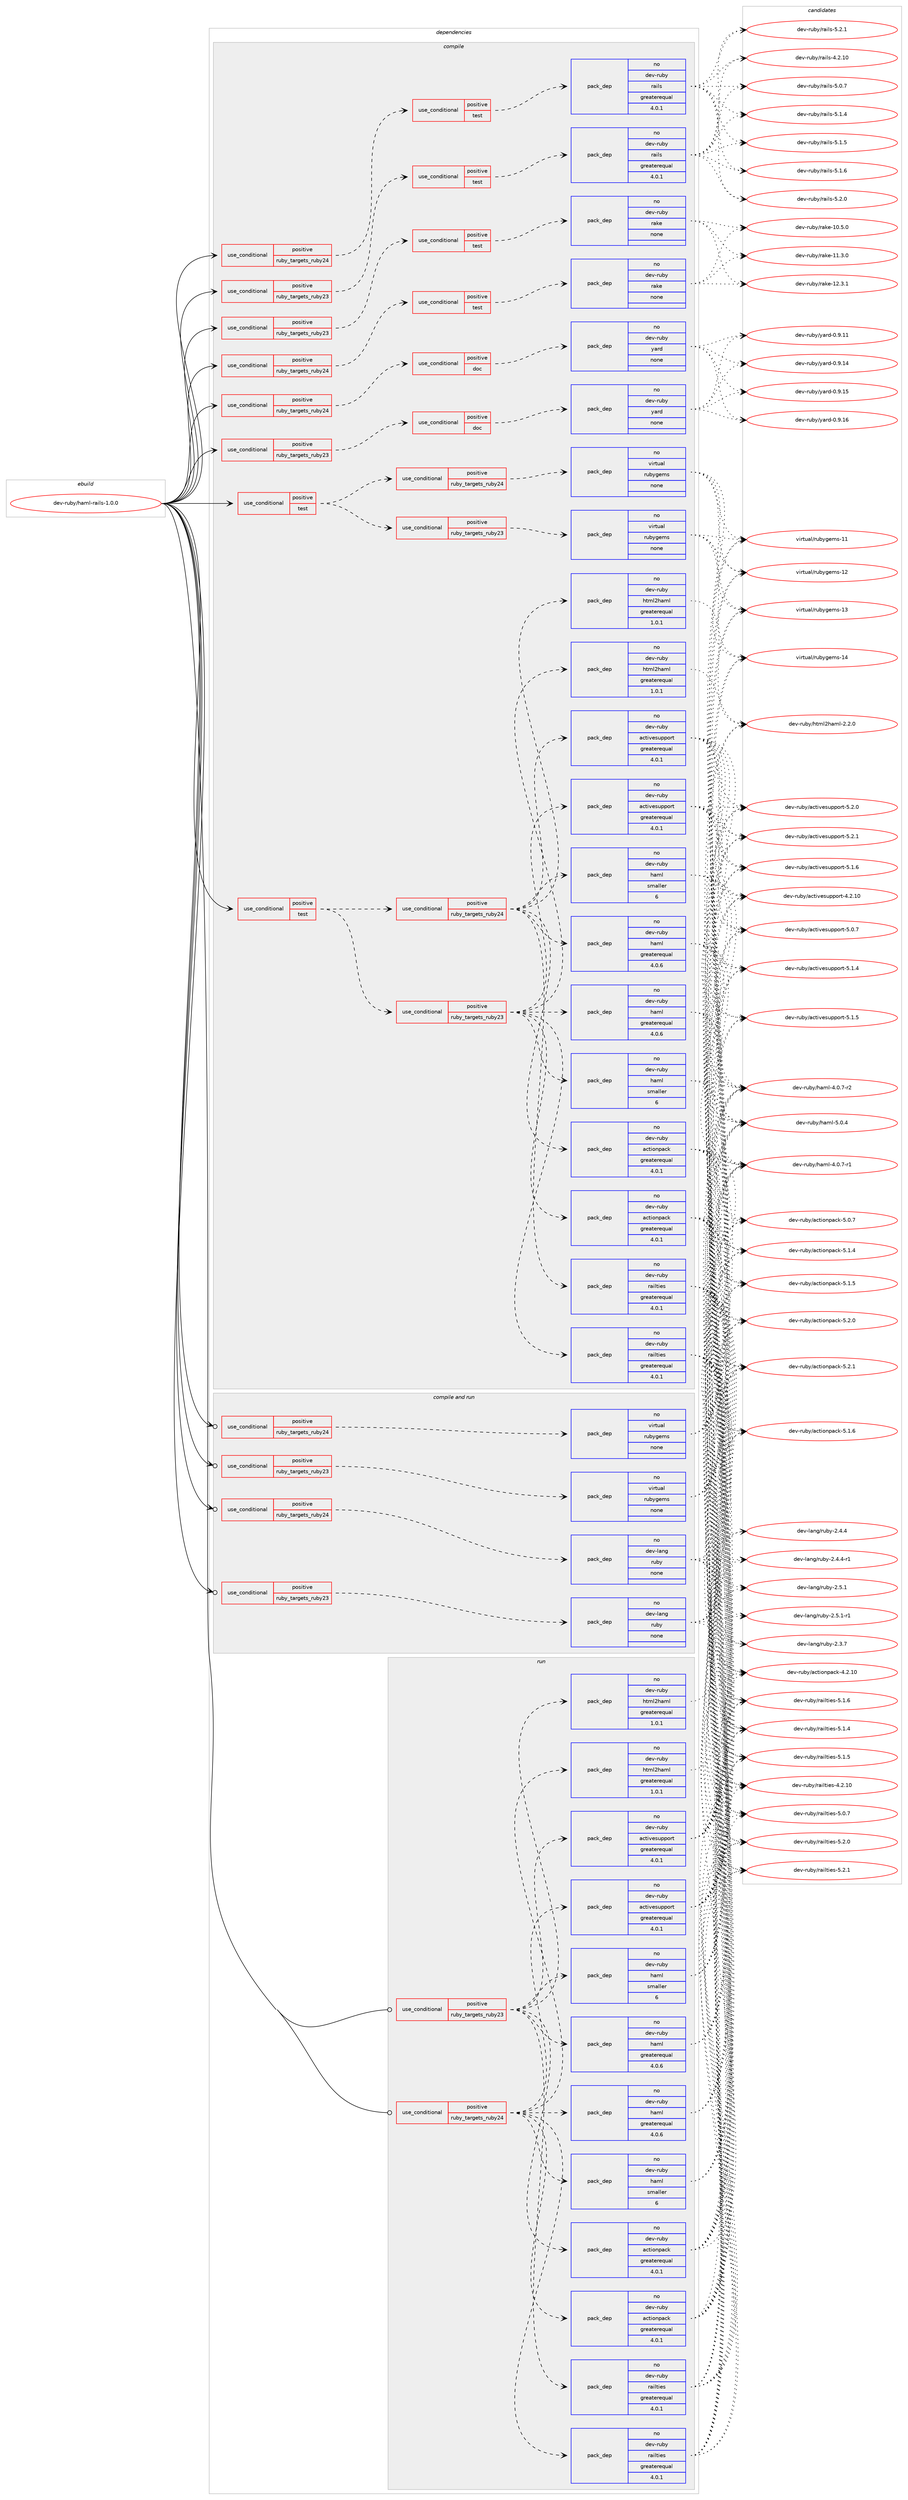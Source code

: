 digraph prolog {

# *************
# Graph options
# *************

newrank=true;
concentrate=true;
compound=true;
graph [rankdir=LR,fontname=Helvetica,fontsize=10,ranksep=1.5];#, ranksep=2.5, nodesep=0.2];
edge  [arrowhead=vee];
node  [fontname=Helvetica,fontsize=10];

# **********
# The ebuild
# **********

subgraph cluster_leftcol {
color=gray;
rank=same;
label=<<i>ebuild</i>>;
id [label="dev-ruby/haml-rails-1.0.0", color=red, width=4, href="../dev-ruby/haml-rails-1.0.0.svg"];
}

# ****************
# The dependencies
# ****************

subgraph cluster_midcol {
color=gray;
label=<<i>dependencies</i>>;
subgraph cluster_compile {
fillcolor="#eeeeee";
style=filled;
label=<<i>compile</i>>;
subgraph cond320 {
dependency1068 [label=<<TABLE BORDER="0" CELLBORDER="1" CELLSPACING="0" CELLPADDING="4"><TR><TD ROWSPAN="3" CELLPADDING="10">use_conditional</TD></TR><TR><TD>positive</TD></TR><TR><TD>ruby_targets_ruby23</TD></TR></TABLE>>, shape=none, color=red];
subgraph cond321 {
dependency1069 [label=<<TABLE BORDER="0" CELLBORDER="1" CELLSPACING="0" CELLPADDING="4"><TR><TD ROWSPAN="3" CELLPADDING="10">use_conditional</TD></TR><TR><TD>positive</TD></TR><TR><TD>doc</TD></TR></TABLE>>, shape=none, color=red];
subgraph pack735 {
dependency1070 [label=<<TABLE BORDER="0" CELLBORDER="1" CELLSPACING="0" CELLPADDING="4" WIDTH="220"><TR><TD ROWSPAN="6" CELLPADDING="30">pack_dep</TD></TR><TR><TD WIDTH="110">no</TD></TR><TR><TD>dev-ruby</TD></TR><TR><TD>yard</TD></TR><TR><TD>none</TD></TR><TR><TD></TD></TR></TABLE>>, shape=none, color=blue];
}
dependency1069:e -> dependency1070:w [weight=20,style="dashed",arrowhead="vee"];
}
dependency1068:e -> dependency1069:w [weight=20,style="dashed",arrowhead="vee"];
}
id:e -> dependency1068:w [weight=20,style="solid",arrowhead="vee"];
subgraph cond322 {
dependency1071 [label=<<TABLE BORDER="0" CELLBORDER="1" CELLSPACING="0" CELLPADDING="4"><TR><TD ROWSPAN="3" CELLPADDING="10">use_conditional</TD></TR><TR><TD>positive</TD></TR><TR><TD>ruby_targets_ruby23</TD></TR></TABLE>>, shape=none, color=red];
subgraph cond323 {
dependency1072 [label=<<TABLE BORDER="0" CELLBORDER="1" CELLSPACING="0" CELLPADDING="4"><TR><TD ROWSPAN="3" CELLPADDING="10">use_conditional</TD></TR><TR><TD>positive</TD></TR><TR><TD>test</TD></TR></TABLE>>, shape=none, color=red];
subgraph pack736 {
dependency1073 [label=<<TABLE BORDER="0" CELLBORDER="1" CELLSPACING="0" CELLPADDING="4" WIDTH="220"><TR><TD ROWSPAN="6" CELLPADDING="30">pack_dep</TD></TR><TR><TD WIDTH="110">no</TD></TR><TR><TD>dev-ruby</TD></TR><TR><TD>rails</TD></TR><TR><TD>greaterequal</TD></TR><TR><TD>4.0.1</TD></TR></TABLE>>, shape=none, color=blue];
}
dependency1072:e -> dependency1073:w [weight=20,style="dashed",arrowhead="vee"];
}
dependency1071:e -> dependency1072:w [weight=20,style="dashed",arrowhead="vee"];
}
id:e -> dependency1071:w [weight=20,style="solid",arrowhead="vee"];
subgraph cond324 {
dependency1074 [label=<<TABLE BORDER="0" CELLBORDER="1" CELLSPACING="0" CELLPADDING="4"><TR><TD ROWSPAN="3" CELLPADDING="10">use_conditional</TD></TR><TR><TD>positive</TD></TR><TR><TD>ruby_targets_ruby23</TD></TR></TABLE>>, shape=none, color=red];
subgraph cond325 {
dependency1075 [label=<<TABLE BORDER="0" CELLBORDER="1" CELLSPACING="0" CELLPADDING="4"><TR><TD ROWSPAN="3" CELLPADDING="10">use_conditional</TD></TR><TR><TD>positive</TD></TR><TR><TD>test</TD></TR></TABLE>>, shape=none, color=red];
subgraph pack737 {
dependency1076 [label=<<TABLE BORDER="0" CELLBORDER="1" CELLSPACING="0" CELLPADDING="4" WIDTH="220"><TR><TD ROWSPAN="6" CELLPADDING="30">pack_dep</TD></TR><TR><TD WIDTH="110">no</TD></TR><TR><TD>dev-ruby</TD></TR><TR><TD>rake</TD></TR><TR><TD>none</TD></TR><TR><TD></TD></TR></TABLE>>, shape=none, color=blue];
}
dependency1075:e -> dependency1076:w [weight=20,style="dashed",arrowhead="vee"];
}
dependency1074:e -> dependency1075:w [weight=20,style="dashed",arrowhead="vee"];
}
id:e -> dependency1074:w [weight=20,style="solid",arrowhead="vee"];
subgraph cond326 {
dependency1077 [label=<<TABLE BORDER="0" CELLBORDER="1" CELLSPACING="0" CELLPADDING="4"><TR><TD ROWSPAN="3" CELLPADDING="10">use_conditional</TD></TR><TR><TD>positive</TD></TR><TR><TD>ruby_targets_ruby24</TD></TR></TABLE>>, shape=none, color=red];
subgraph cond327 {
dependency1078 [label=<<TABLE BORDER="0" CELLBORDER="1" CELLSPACING="0" CELLPADDING="4"><TR><TD ROWSPAN="3" CELLPADDING="10">use_conditional</TD></TR><TR><TD>positive</TD></TR><TR><TD>doc</TD></TR></TABLE>>, shape=none, color=red];
subgraph pack738 {
dependency1079 [label=<<TABLE BORDER="0" CELLBORDER="1" CELLSPACING="0" CELLPADDING="4" WIDTH="220"><TR><TD ROWSPAN="6" CELLPADDING="30">pack_dep</TD></TR><TR><TD WIDTH="110">no</TD></TR><TR><TD>dev-ruby</TD></TR><TR><TD>yard</TD></TR><TR><TD>none</TD></TR><TR><TD></TD></TR></TABLE>>, shape=none, color=blue];
}
dependency1078:e -> dependency1079:w [weight=20,style="dashed",arrowhead="vee"];
}
dependency1077:e -> dependency1078:w [weight=20,style="dashed",arrowhead="vee"];
}
id:e -> dependency1077:w [weight=20,style="solid",arrowhead="vee"];
subgraph cond328 {
dependency1080 [label=<<TABLE BORDER="0" CELLBORDER="1" CELLSPACING="0" CELLPADDING="4"><TR><TD ROWSPAN="3" CELLPADDING="10">use_conditional</TD></TR><TR><TD>positive</TD></TR><TR><TD>ruby_targets_ruby24</TD></TR></TABLE>>, shape=none, color=red];
subgraph cond329 {
dependency1081 [label=<<TABLE BORDER="0" CELLBORDER="1" CELLSPACING="0" CELLPADDING="4"><TR><TD ROWSPAN="3" CELLPADDING="10">use_conditional</TD></TR><TR><TD>positive</TD></TR><TR><TD>test</TD></TR></TABLE>>, shape=none, color=red];
subgraph pack739 {
dependency1082 [label=<<TABLE BORDER="0" CELLBORDER="1" CELLSPACING="0" CELLPADDING="4" WIDTH="220"><TR><TD ROWSPAN="6" CELLPADDING="30">pack_dep</TD></TR><TR><TD WIDTH="110">no</TD></TR><TR><TD>dev-ruby</TD></TR><TR><TD>rails</TD></TR><TR><TD>greaterequal</TD></TR><TR><TD>4.0.1</TD></TR></TABLE>>, shape=none, color=blue];
}
dependency1081:e -> dependency1082:w [weight=20,style="dashed",arrowhead="vee"];
}
dependency1080:e -> dependency1081:w [weight=20,style="dashed",arrowhead="vee"];
}
id:e -> dependency1080:w [weight=20,style="solid",arrowhead="vee"];
subgraph cond330 {
dependency1083 [label=<<TABLE BORDER="0" CELLBORDER="1" CELLSPACING="0" CELLPADDING="4"><TR><TD ROWSPAN="3" CELLPADDING="10">use_conditional</TD></TR><TR><TD>positive</TD></TR><TR><TD>ruby_targets_ruby24</TD></TR></TABLE>>, shape=none, color=red];
subgraph cond331 {
dependency1084 [label=<<TABLE BORDER="0" CELLBORDER="1" CELLSPACING="0" CELLPADDING="4"><TR><TD ROWSPAN="3" CELLPADDING="10">use_conditional</TD></TR><TR><TD>positive</TD></TR><TR><TD>test</TD></TR></TABLE>>, shape=none, color=red];
subgraph pack740 {
dependency1085 [label=<<TABLE BORDER="0" CELLBORDER="1" CELLSPACING="0" CELLPADDING="4" WIDTH="220"><TR><TD ROWSPAN="6" CELLPADDING="30">pack_dep</TD></TR><TR><TD WIDTH="110">no</TD></TR><TR><TD>dev-ruby</TD></TR><TR><TD>rake</TD></TR><TR><TD>none</TD></TR><TR><TD></TD></TR></TABLE>>, shape=none, color=blue];
}
dependency1084:e -> dependency1085:w [weight=20,style="dashed",arrowhead="vee"];
}
dependency1083:e -> dependency1084:w [weight=20,style="dashed",arrowhead="vee"];
}
id:e -> dependency1083:w [weight=20,style="solid",arrowhead="vee"];
subgraph cond332 {
dependency1086 [label=<<TABLE BORDER="0" CELLBORDER="1" CELLSPACING="0" CELLPADDING="4"><TR><TD ROWSPAN="3" CELLPADDING="10">use_conditional</TD></TR><TR><TD>positive</TD></TR><TR><TD>test</TD></TR></TABLE>>, shape=none, color=red];
subgraph cond333 {
dependency1087 [label=<<TABLE BORDER="0" CELLBORDER="1" CELLSPACING="0" CELLPADDING="4"><TR><TD ROWSPAN="3" CELLPADDING="10">use_conditional</TD></TR><TR><TD>positive</TD></TR><TR><TD>ruby_targets_ruby23</TD></TR></TABLE>>, shape=none, color=red];
subgraph pack741 {
dependency1088 [label=<<TABLE BORDER="0" CELLBORDER="1" CELLSPACING="0" CELLPADDING="4" WIDTH="220"><TR><TD ROWSPAN="6" CELLPADDING="30">pack_dep</TD></TR><TR><TD WIDTH="110">no</TD></TR><TR><TD>dev-ruby</TD></TR><TR><TD>actionpack</TD></TR><TR><TD>greaterequal</TD></TR><TR><TD>4.0.1</TD></TR></TABLE>>, shape=none, color=blue];
}
dependency1087:e -> dependency1088:w [weight=20,style="dashed",arrowhead="vee"];
subgraph pack742 {
dependency1089 [label=<<TABLE BORDER="0" CELLBORDER="1" CELLSPACING="0" CELLPADDING="4" WIDTH="220"><TR><TD ROWSPAN="6" CELLPADDING="30">pack_dep</TD></TR><TR><TD WIDTH="110">no</TD></TR><TR><TD>dev-ruby</TD></TR><TR><TD>activesupport</TD></TR><TR><TD>greaterequal</TD></TR><TR><TD>4.0.1</TD></TR></TABLE>>, shape=none, color=blue];
}
dependency1087:e -> dependency1089:w [weight=20,style="dashed",arrowhead="vee"];
subgraph pack743 {
dependency1090 [label=<<TABLE BORDER="0" CELLBORDER="1" CELLSPACING="0" CELLPADDING="4" WIDTH="220"><TR><TD ROWSPAN="6" CELLPADDING="30">pack_dep</TD></TR><TR><TD WIDTH="110">no</TD></TR><TR><TD>dev-ruby</TD></TR><TR><TD>railties</TD></TR><TR><TD>greaterequal</TD></TR><TR><TD>4.0.1</TD></TR></TABLE>>, shape=none, color=blue];
}
dependency1087:e -> dependency1090:w [weight=20,style="dashed",arrowhead="vee"];
subgraph pack744 {
dependency1091 [label=<<TABLE BORDER="0" CELLBORDER="1" CELLSPACING="0" CELLPADDING="4" WIDTH="220"><TR><TD ROWSPAN="6" CELLPADDING="30">pack_dep</TD></TR><TR><TD WIDTH="110">no</TD></TR><TR><TD>dev-ruby</TD></TR><TR><TD>haml</TD></TR><TR><TD>greaterequal</TD></TR><TR><TD>4.0.6</TD></TR></TABLE>>, shape=none, color=blue];
}
dependency1087:e -> dependency1091:w [weight=20,style="dashed",arrowhead="vee"];
subgraph pack745 {
dependency1092 [label=<<TABLE BORDER="0" CELLBORDER="1" CELLSPACING="0" CELLPADDING="4" WIDTH="220"><TR><TD ROWSPAN="6" CELLPADDING="30">pack_dep</TD></TR><TR><TD WIDTH="110">no</TD></TR><TR><TD>dev-ruby</TD></TR><TR><TD>haml</TD></TR><TR><TD>smaller</TD></TR><TR><TD>6</TD></TR></TABLE>>, shape=none, color=blue];
}
dependency1087:e -> dependency1092:w [weight=20,style="dashed",arrowhead="vee"];
subgraph pack746 {
dependency1093 [label=<<TABLE BORDER="0" CELLBORDER="1" CELLSPACING="0" CELLPADDING="4" WIDTH="220"><TR><TD ROWSPAN="6" CELLPADDING="30">pack_dep</TD></TR><TR><TD WIDTH="110">no</TD></TR><TR><TD>dev-ruby</TD></TR><TR><TD>html2haml</TD></TR><TR><TD>greaterequal</TD></TR><TR><TD>1.0.1</TD></TR></TABLE>>, shape=none, color=blue];
}
dependency1087:e -> dependency1093:w [weight=20,style="dashed",arrowhead="vee"];
}
dependency1086:e -> dependency1087:w [weight=20,style="dashed",arrowhead="vee"];
subgraph cond334 {
dependency1094 [label=<<TABLE BORDER="0" CELLBORDER="1" CELLSPACING="0" CELLPADDING="4"><TR><TD ROWSPAN="3" CELLPADDING="10">use_conditional</TD></TR><TR><TD>positive</TD></TR><TR><TD>ruby_targets_ruby24</TD></TR></TABLE>>, shape=none, color=red];
subgraph pack747 {
dependency1095 [label=<<TABLE BORDER="0" CELLBORDER="1" CELLSPACING="0" CELLPADDING="4" WIDTH="220"><TR><TD ROWSPAN="6" CELLPADDING="30">pack_dep</TD></TR><TR><TD WIDTH="110">no</TD></TR><TR><TD>dev-ruby</TD></TR><TR><TD>actionpack</TD></TR><TR><TD>greaterequal</TD></TR><TR><TD>4.0.1</TD></TR></TABLE>>, shape=none, color=blue];
}
dependency1094:e -> dependency1095:w [weight=20,style="dashed",arrowhead="vee"];
subgraph pack748 {
dependency1096 [label=<<TABLE BORDER="0" CELLBORDER="1" CELLSPACING="0" CELLPADDING="4" WIDTH="220"><TR><TD ROWSPAN="6" CELLPADDING="30">pack_dep</TD></TR><TR><TD WIDTH="110">no</TD></TR><TR><TD>dev-ruby</TD></TR><TR><TD>activesupport</TD></TR><TR><TD>greaterequal</TD></TR><TR><TD>4.0.1</TD></TR></TABLE>>, shape=none, color=blue];
}
dependency1094:e -> dependency1096:w [weight=20,style="dashed",arrowhead="vee"];
subgraph pack749 {
dependency1097 [label=<<TABLE BORDER="0" CELLBORDER="1" CELLSPACING="0" CELLPADDING="4" WIDTH="220"><TR><TD ROWSPAN="6" CELLPADDING="30">pack_dep</TD></TR><TR><TD WIDTH="110">no</TD></TR><TR><TD>dev-ruby</TD></TR><TR><TD>railties</TD></TR><TR><TD>greaterequal</TD></TR><TR><TD>4.0.1</TD></TR></TABLE>>, shape=none, color=blue];
}
dependency1094:e -> dependency1097:w [weight=20,style="dashed",arrowhead="vee"];
subgraph pack750 {
dependency1098 [label=<<TABLE BORDER="0" CELLBORDER="1" CELLSPACING="0" CELLPADDING="4" WIDTH="220"><TR><TD ROWSPAN="6" CELLPADDING="30">pack_dep</TD></TR><TR><TD WIDTH="110">no</TD></TR><TR><TD>dev-ruby</TD></TR><TR><TD>haml</TD></TR><TR><TD>greaterequal</TD></TR><TR><TD>4.0.6</TD></TR></TABLE>>, shape=none, color=blue];
}
dependency1094:e -> dependency1098:w [weight=20,style="dashed",arrowhead="vee"];
subgraph pack751 {
dependency1099 [label=<<TABLE BORDER="0" CELLBORDER="1" CELLSPACING="0" CELLPADDING="4" WIDTH="220"><TR><TD ROWSPAN="6" CELLPADDING="30">pack_dep</TD></TR><TR><TD WIDTH="110">no</TD></TR><TR><TD>dev-ruby</TD></TR><TR><TD>haml</TD></TR><TR><TD>smaller</TD></TR><TR><TD>6</TD></TR></TABLE>>, shape=none, color=blue];
}
dependency1094:e -> dependency1099:w [weight=20,style="dashed",arrowhead="vee"];
subgraph pack752 {
dependency1100 [label=<<TABLE BORDER="0" CELLBORDER="1" CELLSPACING="0" CELLPADDING="4" WIDTH="220"><TR><TD ROWSPAN="6" CELLPADDING="30">pack_dep</TD></TR><TR><TD WIDTH="110">no</TD></TR><TR><TD>dev-ruby</TD></TR><TR><TD>html2haml</TD></TR><TR><TD>greaterequal</TD></TR><TR><TD>1.0.1</TD></TR></TABLE>>, shape=none, color=blue];
}
dependency1094:e -> dependency1100:w [weight=20,style="dashed",arrowhead="vee"];
}
dependency1086:e -> dependency1094:w [weight=20,style="dashed",arrowhead="vee"];
}
id:e -> dependency1086:w [weight=20,style="solid",arrowhead="vee"];
subgraph cond335 {
dependency1101 [label=<<TABLE BORDER="0" CELLBORDER="1" CELLSPACING="0" CELLPADDING="4"><TR><TD ROWSPAN="3" CELLPADDING="10">use_conditional</TD></TR><TR><TD>positive</TD></TR><TR><TD>test</TD></TR></TABLE>>, shape=none, color=red];
subgraph cond336 {
dependency1102 [label=<<TABLE BORDER="0" CELLBORDER="1" CELLSPACING="0" CELLPADDING="4"><TR><TD ROWSPAN="3" CELLPADDING="10">use_conditional</TD></TR><TR><TD>positive</TD></TR><TR><TD>ruby_targets_ruby23</TD></TR></TABLE>>, shape=none, color=red];
subgraph pack753 {
dependency1103 [label=<<TABLE BORDER="0" CELLBORDER="1" CELLSPACING="0" CELLPADDING="4" WIDTH="220"><TR><TD ROWSPAN="6" CELLPADDING="30">pack_dep</TD></TR><TR><TD WIDTH="110">no</TD></TR><TR><TD>virtual</TD></TR><TR><TD>rubygems</TD></TR><TR><TD>none</TD></TR><TR><TD></TD></TR></TABLE>>, shape=none, color=blue];
}
dependency1102:e -> dependency1103:w [weight=20,style="dashed",arrowhead="vee"];
}
dependency1101:e -> dependency1102:w [weight=20,style="dashed",arrowhead="vee"];
subgraph cond337 {
dependency1104 [label=<<TABLE BORDER="0" CELLBORDER="1" CELLSPACING="0" CELLPADDING="4"><TR><TD ROWSPAN="3" CELLPADDING="10">use_conditional</TD></TR><TR><TD>positive</TD></TR><TR><TD>ruby_targets_ruby24</TD></TR></TABLE>>, shape=none, color=red];
subgraph pack754 {
dependency1105 [label=<<TABLE BORDER="0" CELLBORDER="1" CELLSPACING="0" CELLPADDING="4" WIDTH="220"><TR><TD ROWSPAN="6" CELLPADDING="30">pack_dep</TD></TR><TR><TD WIDTH="110">no</TD></TR><TR><TD>virtual</TD></TR><TR><TD>rubygems</TD></TR><TR><TD>none</TD></TR><TR><TD></TD></TR></TABLE>>, shape=none, color=blue];
}
dependency1104:e -> dependency1105:w [weight=20,style="dashed",arrowhead="vee"];
}
dependency1101:e -> dependency1104:w [weight=20,style="dashed",arrowhead="vee"];
}
id:e -> dependency1101:w [weight=20,style="solid",arrowhead="vee"];
}
subgraph cluster_compileandrun {
fillcolor="#eeeeee";
style=filled;
label=<<i>compile and run</i>>;
subgraph cond338 {
dependency1106 [label=<<TABLE BORDER="0" CELLBORDER="1" CELLSPACING="0" CELLPADDING="4"><TR><TD ROWSPAN="3" CELLPADDING="10">use_conditional</TD></TR><TR><TD>positive</TD></TR><TR><TD>ruby_targets_ruby23</TD></TR></TABLE>>, shape=none, color=red];
subgraph pack755 {
dependency1107 [label=<<TABLE BORDER="0" CELLBORDER="1" CELLSPACING="0" CELLPADDING="4" WIDTH="220"><TR><TD ROWSPAN="6" CELLPADDING="30">pack_dep</TD></TR><TR><TD WIDTH="110">no</TD></TR><TR><TD>dev-lang</TD></TR><TR><TD>ruby</TD></TR><TR><TD>none</TD></TR><TR><TD></TD></TR></TABLE>>, shape=none, color=blue];
}
dependency1106:e -> dependency1107:w [weight=20,style="dashed",arrowhead="vee"];
}
id:e -> dependency1106:w [weight=20,style="solid",arrowhead="odotvee"];
subgraph cond339 {
dependency1108 [label=<<TABLE BORDER="0" CELLBORDER="1" CELLSPACING="0" CELLPADDING="4"><TR><TD ROWSPAN="3" CELLPADDING="10">use_conditional</TD></TR><TR><TD>positive</TD></TR><TR><TD>ruby_targets_ruby23</TD></TR></TABLE>>, shape=none, color=red];
subgraph pack756 {
dependency1109 [label=<<TABLE BORDER="0" CELLBORDER="1" CELLSPACING="0" CELLPADDING="4" WIDTH="220"><TR><TD ROWSPAN="6" CELLPADDING="30">pack_dep</TD></TR><TR><TD WIDTH="110">no</TD></TR><TR><TD>virtual</TD></TR><TR><TD>rubygems</TD></TR><TR><TD>none</TD></TR><TR><TD></TD></TR></TABLE>>, shape=none, color=blue];
}
dependency1108:e -> dependency1109:w [weight=20,style="dashed",arrowhead="vee"];
}
id:e -> dependency1108:w [weight=20,style="solid",arrowhead="odotvee"];
subgraph cond340 {
dependency1110 [label=<<TABLE BORDER="0" CELLBORDER="1" CELLSPACING="0" CELLPADDING="4"><TR><TD ROWSPAN="3" CELLPADDING="10">use_conditional</TD></TR><TR><TD>positive</TD></TR><TR><TD>ruby_targets_ruby24</TD></TR></TABLE>>, shape=none, color=red];
subgraph pack757 {
dependency1111 [label=<<TABLE BORDER="0" CELLBORDER="1" CELLSPACING="0" CELLPADDING="4" WIDTH="220"><TR><TD ROWSPAN="6" CELLPADDING="30">pack_dep</TD></TR><TR><TD WIDTH="110">no</TD></TR><TR><TD>dev-lang</TD></TR><TR><TD>ruby</TD></TR><TR><TD>none</TD></TR><TR><TD></TD></TR></TABLE>>, shape=none, color=blue];
}
dependency1110:e -> dependency1111:w [weight=20,style="dashed",arrowhead="vee"];
}
id:e -> dependency1110:w [weight=20,style="solid",arrowhead="odotvee"];
subgraph cond341 {
dependency1112 [label=<<TABLE BORDER="0" CELLBORDER="1" CELLSPACING="0" CELLPADDING="4"><TR><TD ROWSPAN="3" CELLPADDING="10">use_conditional</TD></TR><TR><TD>positive</TD></TR><TR><TD>ruby_targets_ruby24</TD></TR></TABLE>>, shape=none, color=red];
subgraph pack758 {
dependency1113 [label=<<TABLE BORDER="0" CELLBORDER="1" CELLSPACING="0" CELLPADDING="4" WIDTH="220"><TR><TD ROWSPAN="6" CELLPADDING="30">pack_dep</TD></TR><TR><TD WIDTH="110">no</TD></TR><TR><TD>virtual</TD></TR><TR><TD>rubygems</TD></TR><TR><TD>none</TD></TR><TR><TD></TD></TR></TABLE>>, shape=none, color=blue];
}
dependency1112:e -> dependency1113:w [weight=20,style="dashed",arrowhead="vee"];
}
id:e -> dependency1112:w [weight=20,style="solid",arrowhead="odotvee"];
}
subgraph cluster_run {
fillcolor="#eeeeee";
style=filled;
label=<<i>run</i>>;
subgraph cond342 {
dependency1114 [label=<<TABLE BORDER="0" CELLBORDER="1" CELLSPACING="0" CELLPADDING="4"><TR><TD ROWSPAN="3" CELLPADDING="10">use_conditional</TD></TR><TR><TD>positive</TD></TR><TR><TD>ruby_targets_ruby23</TD></TR></TABLE>>, shape=none, color=red];
subgraph pack759 {
dependency1115 [label=<<TABLE BORDER="0" CELLBORDER="1" CELLSPACING="0" CELLPADDING="4" WIDTH="220"><TR><TD ROWSPAN="6" CELLPADDING="30">pack_dep</TD></TR><TR><TD WIDTH="110">no</TD></TR><TR><TD>dev-ruby</TD></TR><TR><TD>actionpack</TD></TR><TR><TD>greaterequal</TD></TR><TR><TD>4.0.1</TD></TR></TABLE>>, shape=none, color=blue];
}
dependency1114:e -> dependency1115:w [weight=20,style="dashed",arrowhead="vee"];
subgraph pack760 {
dependency1116 [label=<<TABLE BORDER="0" CELLBORDER="1" CELLSPACING="0" CELLPADDING="4" WIDTH="220"><TR><TD ROWSPAN="6" CELLPADDING="30">pack_dep</TD></TR><TR><TD WIDTH="110">no</TD></TR><TR><TD>dev-ruby</TD></TR><TR><TD>activesupport</TD></TR><TR><TD>greaterequal</TD></TR><TR><TD>4.0.1</TD></TR></TABLE>>, shape=none, color=blue];
}
dependency1114:e -> dependency1116:w [weight=20,style="dashed",arrowhead="vee"];
subgraph pack761 {
dependency1117 [label=<<TABLE BORDER="0" CELLBORDER="1" CELLSPACING="0" CELLPADDING="4" WIDTH="220"><TR><TD ROWSPAN="6" CELLPADDING="30">pack_dep</TD></TR><TR><TD WIDTH="110">no</TD></TR><TR><TD>dev-ruby</TD></TR><TR><TD>railties</TD></TR><TR><TD>greaterequal</TD></TR><TR><TD>4.0.1</TD></TR></TABLE>>, shape=none, color=blue];
}
dependency1114:e -> dependency1117:w [weight=20,style="dashed",arrowhead="vee"];
subgraph pack762 {
dependency1118 [label=<<TABLE BORDER="0" CELLBORDER="1" CELLSPACING="0" CELLPADDING="4" WIDTH="220"><TR><TD ROWSPAN="6" CELLPADDING="30">pack_dep</TD></TR><TR><TD WIDTH="110">no</TD></TR><TR><TD>dev-ruby</TD></TR><TR><TD>haml</TD></TR><TR><TD>greaterequal</TD></TR><TR><TD>4.0.6</TD></TR></TABLE>>, shape=none, color=blue];
}
dependency1114:e -> dependency1118:w [weight=20,style="dashed",arrowhead="vee"];
subgraph pack763 {
dependency1119 [label=<<TABLE BORDER="0" CELLBORDER="1" CELLSPACING="0" CELLPADDING="4" WIDTH="220"><TR><TD ROWSPAN="6" CELLPADDING="30">pack_dep</TD></TR><TR><TD WIDTH="110">no</TD></TR><TR><TD>dev-ruby</TD></TR><TR><TD>haml</TD></TR><TR><TD>smaller</TD></TR><TR><TD>6</TD></TR></TABLE>>, shape=none, color=blue];
}
dependency1114:e -> dependency1119:w [weight=20,style="dashed",arrowhead="vee"];
subgraph pack764 {
dependency1120 [label=<<TABLE BORDER="0" CELLBORDER="1" CELLSPACING="0" CELLPADDING="4" WIDTH="220"><TR><TD ROWSPAN="6" CELLPADDING="30">pack_dep</TD></TR><TR><TD WIDTH="110">no</TD></TR><TR><TD>dev-ruby</TD></TR><TR><TD>html2haml</TD></TR><TR><TD>greaterequal</TD></TR><TR><TD>1.0.1</TD></TR></TABLE>>, shape=none, color=blue];
}
dependency1114:e -> dependency1120:w [weight=20,style="dashed",arrowhead="vee"];
}
id:e -> dependency1114:w [weight=20,style="solid",arrowhead="odot"];
subgraph cond343 {
dependency1121 [label=<<TABLE BORDER="0" CELLBORDER="1" CELLSPACING="0" CELLPADDING="4"><TR><TD ROWSPAN="3" CELLPADDING="10">use_conditional</TD></TR><TR><TD>positive</TD></TR><TR><TD>ruby_targets_ruby24</TD></TR></TABLE>>, shape=none, color=red];
subgraph pack765 {
dependency1122 [label=<<TABLE BORDER="0" CELLBORDER="1" CELLSPACING="0" CELLPADDING="4" WIDTH="220"><TR><TD ROWSPAN="6" CELLPADDING="30">pack_dep</TD></TR><TR><TD WIDTH="110">no</TD></TR><TR><TD>dev-ruby</TD></TR><TR><TD>actionpack</TD></TR><TR><TD>greaterequal</TD></TR><TR><TD>4.0.1</TD></TR></TABLE>>, shape=none, color=blue];
}
dependency1121:e -> dependency1122:w [weight=20,style="dashed",arrowhead="vee"];
subgraph pack766 {
dependency1123 [label=<<TABLE BORDER="0" CELLBORDER="1" CELLSPACING="0" CELLPADDING="4" WIDTH="220"><TR><TD ROWSPAN="6" CELLPADDING="30">pack_dep</TD></TR><TR><TD WIDTH="110">no</TD></TR><TR><TD>dev-ruby</TD></TR><TR><TD>activesupport</TD></TR><TR><TD>greaterequal</TD></TR><TR><TD>4.0.1</TD></TR></TABLE>>, shape=none, color=blue];
}
dependency1121:e -> dependency1123:w [weight=20,style="dashed",arrowhead="vee"];
subgraph pack767 {
dependency1124 [label=<<TABLE BORDER="0" CELLBORDER="1" CELLSPACING="0" CELLPADDING="4" WIDTH="220"><TR><TD ROWSPAN="6" CELLPADDING="30">pack_dep</TD></TR><TR><TD WIDTH="110">no</TD></TR><TR><TD>dev-ruby</TD></TR><TR><TD>railties</TD></TR><TR><TD>greaterequal</TD></TR><TR><TD>4.0.1</TD></TR></TABLE>>, shape=none, color=blue];
}
dependency1121:e -> dependency1124:w [weight=20,style="dashed",arrowhead="vee"];
subgraph pack768 {
dependency1125 [label=<<TABLE BORDER="0" CELLBORDER="1" CELLSPACING="0" CELLPADDING="4" WIDTH="220"><TR><TD ROWSPAN="6" CELLPADDING="30">pack_dep</TD></TR><TR><TD WIDTH="110">no</TD></TR><TR><TD>dev-ruby</TD></TR><TR><TD>haml</TD></TR><TR><TD>greaterequal</TD></TR><TR><TD>4.0.6</TD></TR></TABLE>>, shape=none, color=blue];
}
dependency1121:e -> dependency1125:w [weight=20,style="dashed",arrowhead="vee"];
subgraph pack769 {
dependency1126 [label=<<TABLE BORDER="0" CELLBORDER="1" CELLSPACING="0" CELLPADDING="4" WIDTH="220"><TR><TD ROWSPAN="6" CELLPADDING="30">pack_dep</TD></TR><TR><TD WIDTH="110">no</TD></TR><TR><TD>dev-ruby</TD></TR><TR><TD>haml</TD></TR><TR><TD>smaller</TD></TR><TR><TD>6</TD></TR></TABLE>>, shape=none, color=blue];
}
dependency1121:e -> dependency1126:w [weight=20,style="dashed",arrowhead="vee"];
subgraph pack770 {
dependency1127 [label=<<TABLE BORDER="0" CELLBORDER="1" CELLSPACING="0" CELLPADDING="4" WIDTH="220"><TR><TD ROWSPAN="6" CELLPADDING="30">pack_dep</TD></TR><TR><TD WIDTH="110">no</TD></TR><TR><TD>dev-ruby</TD></TR><TR><TD>html2haml</TD></TR><TR><TD>greaterequal</TD></TR><TR><TD>1.0.1</TD></TR></TABLE>>, shape=none, color=blue];
}
dependency1121:e -> dependency1127:w [weight=20,style="dashed",arrowhead="vee"];
}
id:e -> dependency1121:w [weight=20,style="solid",arrowhead="odot"];
}
}

# **************
# The candidates
# **************

subgraph cluster_choices {
rank=same;
color=gray;
label=<<i>candidates</i>>;

subgraph choice735 {
color=black;
nodesep=1;
choice1001011184511411798121471219711410045484657464949 [label="dev-ruby/yard-0.9.11", color=red, width=4,href="../dev-ruby/yard-0.9.11.svg"];
choice1001011184511411798121471219711410045484657464952 [label="dev-ruby/yard-0.9.14", color=red, width=4,href="../dev-ruby/yard-0.9.14.svg"];
choice1001011184511411798121471219711410045484657464953 [label="dev-ruby/yard-0.9.15", color=red, width=4,href="../dev-ruby/yard-0.9.15.svg"];
choice1001011184511411798121471219711410045484657464954 [label="dev-ruby/yard-0.9.16", color=red, width=4,href="../dev-ruby/yard-0.9.16.svg"];
dependency1070:e -> choice1001011184511411798121471219711410045484657464949:w [style=dotted,weight="100"];
dependency1070:e -> choice1001011184511411798121471219711410045484657464952:w [style=dotted,weight="100"];
dependency1070:e -> choice1001011184511411798121471219711410045484657464953:w [style=dotted,weight="100"];
dependency1070:e -> choice1001011184511411798121471219711410045484657464954:w [style=dotted,weight="100"];
}
subgraph choice736 {
color=black;
nodesep=1;
choice1001011184511411798121471149710510811545524650464948 [label="dev-ruby/rails-4.2.10", color=red, width=4,href="../dev-ruby/rails-4.2.10.svg"];
choice10010111845114117981214711497105108115455346484655 [label="dev-ruby/rails-5.0.7", color=red, width=4,href="../dev-ruby/rails-5.0.7.svg"];
choice10010111845114117981214711497105108115455346494652 [label="dev-ruby/rails-5.1.4", color=red, width=4,href="../dev-ruby/rails-5.1.4.svg"];
choice10010111845114117981214711497105108115455346494653 [label="dev-ruby/rails-5.1.5", color=red, width=4,href="../dev-ruby/rails-5.1.5.svg"];
choice10010111845114117981214711497105108115455346494654 [label="dev-ruby/rails-5.1.6", color=red, width=4,href="../dev-ruby/rails-5.1.6.svg"];
choice10010111845114117981214711497105108115455346504648 [label="dev-ruby/rails-5.2.0", color=red, width=4,href="../dev-ruby/rails-5.2.0.svg"];
choice10010111845114117981214711497105108115455346504649 [label="dev-ruby/rails-5.2.1", color=red, width=4,href="../dev-ruby/rails-5.2.1.svg"];
dependency1073:e -> choice1001011184511411798121471149710510811545524650464948:w [style=dotted,weight="100"];
dependency1073:e -> choice10010111845114117981214711497105108115455346484655:w [style=dotted,weight="100"];
dependency1073:e -> choice10010111845114117981214711497105108115455346494652:w [style=dotted,weight="100"];
dependency1073:e -> choice10010111845114117981214711497105108115455346494653:w [style=dotted,weight="100"];
dependency1073:e -> choice10010111845114117981214711497105108115455346494654:w [style=dotted,weight="100"];
dependency1073:e -> choice10010111845114117981214711497105108115455346504648:w [style=dotted,weight="100"];
dependency1073:e -> choice10010111845114117981214711497105108115455346504649:w [style=dotted,weight="100"];
}
subgraph choice737 {
color=black;
nodesep=1;
choice1001011184511411798121471149710710145494846534648 [label="dev-ruby/rake-10.5.0", color=red, width=4,href="../dev-ruby/rake-10.5.0.svg"];
choice1001011184511411798121471149710710145494946514648 [label="dev-ruby/rake-11.3.0", color=red, width=4,href="../dev-ruby/rake-11.3.0.svg"];
choice1001011184511411798121471149710710145495046514649 [label="dev-ruby/rake-12.3.1", color=red, width=4,href="../dev-ruby/rake-12.3.1.svg"];
dependency1076:e -> choice1001011184511411798121471149710710145494846534648:w [style=dotted,weight="100"];
dependency1076:e -> choice1001011184511411798121471149710710145494946514648:w [style=dotted,weight="100"];
dependency1076:e -> choice1001011184511411798121471149710710145495046514649:w [style=dotted,weight="100"];
}
subgraph choice738 {
color=black;
nodesep=1;
choice1001011184511411798121471219711410045484657464949 [label="dev-ruby/yard-0.9.11", color=red, width=4,href="../dev-ruby/yard-0.9.11.svg"];
choice1001011184511411798121471219711410045484657464952 [label="dev-ruby/yard-0.9.14", color=red, width=4,href="../dev-ruby/yard-0.9.14.svg"];
choice1001011184511411798121471219711410045484657464953 [label="dev-ruby/yard-0.9.15", color=red, width=4,href="../dev-ruby/yard-0.9.15.svg"];
choice1001011184511411798121471219711410045484657464954 [label="dev-ruby/yard-0.9.16", color=red, width=4,href="../dev-ruby/yard-0.9.16.svg"];
dependency1079:e -> choice1001011184511411798121471219711410045484657464949:w [style=dotted,weight="100"];
dependency1079:e -> choice1001011184511411798121471219711410045484657464952:w [style=dotted,weight="100"];
dependency1079:e -> choice1001011184511411798121471219711410045484657464953:w [style=dotted,weight="100"];
dependency1079:e -> choice1001011184511411798121471219711410045484657464954:w [style=dotted,weight="100"];
}
subgraph choice739 {
color=black;
nodesep=1;
choice1001011184511411798121471149710510811545524650464948 [label="dev-ruby/rails-4.2.10", color=red, width=4,href="../dev-ruby/rails-4.2.10.svg"];
choice10010111845114117981214711497105108115455346484655 [label="dev-ruby/rails-5.0.7", color=red, width=4,href="../dev-ruby/rails-5.0.7.svg"];
choice10010111845114117981214711497105108115455346494652 [label="dev-ruby/rails-5.1.4", color=red, width=4,href="../dev-ruby/rails-5.1.4.svg"];
choice10010111845114117981214711497105108115455346494653 [label="dev-ruby/rails-5.1.5", color=red, width=4,href="../dev-ruby/rails-5.1.5.svg"];
choice10010111845114117981214711497105108115455346494654 [label="dev-ruby/rails-5.1.6", color=red, width=4,href="../dev-ruby/rails-5.1.6.svg"];
choice10010111845114117981214711497105108115455346504648 [label="dev-ruby/rails-5.2.0", color=red, width=4,href="../dev-ruby/rails-5.2.0.svg"];
choice10010111845114117981214711497105108115455346504649 [label="dev-ruby/rails-5.2.1", color=red, width=4,href="../dev-ruby/rails-5.2.1.svg"];
dependency1082:e -> choice1001011184511411798121471149710510811545524650464948:w [style=dotted,weight="100"];
dependency1082:e -> choice10010111845114117981214711497105108115455346484655:w [style=dotted,weight="100"];
dependency1082:e -> choice10010111845114117981214711497105108115455346494652:w [style=dotted,weight="100"];
dependency1082:e -> choice10010111845114117981214711497105108115455346494653:w [style=dotted,weight="100"];
dependency1082:e -> choice10010111845114117981214711497105108115455346494654:w [style=dotted,weight="100"];
dependency1082:e -> choice10010111845114117981214711497105108115455346504648:w [style=dotted,weight="100"];
dependency1082:e -> choice10010111845114117981214711497105108115455346504649:w [style=dotted,weight="100"];
}
subgraph choice740 {
color=black;
nodesep=1;
choice1001011184511411798121471149710710145494846534648 [label="dev-ruby/rake-10.5.0", color=red, width=4,href="../dev-ruby/rake-10.5.0.svg"];
choice1001011184511411798121471149710710145494946514648 [label="dev-ruby/rake-11.3.0", color=red, width=4,href="../dev-ruby/rake-11.3.0.svg"];
choice1001011184511411798121471149710710145495046514649 [label="dev-ruby/rake-12.3.1", color=red, width=4,href="../dev-ruby/rake-12.3.1.svg"];
dependency1085:e -> choice1001011184511411798121471149710710145494846534648:w [style=dotted,weight="100"];
dependency1085:e -> choice1001011184511411798121471149710710145494946514648:w [style=dotted,weight="100"];
dependency1085:e -> choice1001011184511411798121471149710710145495046514649:w [style=dotted,weight="100"];
}
subgraph choice741 {
color=black;
nodesep=1;
choice1001011184511411798121479799116105111110112979910745524650464948 [label="dev-ruby/actionpack-4.2.10", color=red, width=4,href="../dev-ruby/actionpack-4.2.10.svg"];
choice10010111845114117981214797991161051111101129799107455346484655 [label="dev-ruby/actionpack-5.0.7", color=red, width=4,href="../dev-ruby/actionpack-5.0.7.svg"];
choice10010111845114117981214797991161051111101129799107455346494652 [label="dev-ruby/actionpack-5.1.4", color=red, width=4,href="../dev-ruby/actionpack-5.1.4.svg"];
choice10010111845114117981214797991161051111101129799107455346494653 [label="dev-ruby/actionpack-5.1.5", color=red, width=4,href="../dev-ruby/actionpack-5.1.5.svg"];
choice10010111845114117981214797991161051111101129799107455346494654 [label="dev-ruby/actionpack-5.1.6", color=red, width=4,href="../dev-ruby/actionpack-5.1.6.svg"];
choice10010111845114117981214797991161051111101129799107455346504648 [label="dev-ruby/actionpack-5.2.0", color=red, width=4,href="../dev-ruby/actionpack-5.2.0.svg"];
choice10010111845114117981214797991161051111101129799107455346504649 [label="dev-ruby/actionpack-5.2.1", color=red, width=4,href="../dev-ruby/actionpack-5.2.1.svg"];
dependency1088:e -> choice1001011184511411798121479799116105111110112979910745524650464948:w [style=dotted,weight="100"];
dependency1088:e -> choice10010111845114117981214797991161051111101129799107455346484655:w [style=dotted,weight="100"];
dependency1088:e -> choice10010111845114117981214797991161051111101129799107455346494652:w [style=dotted,weight="100"];
dependency1088:e -> choice10010111845114117981214797991161051111101129799107455346494653:w [style=dotted,weight="100"];
dependency1088:e -> choice10010111845114117981214797991161051111101129799107455346494654:w [style=dotted,weight="100"];
dependency1088:e -> choice10010111845114117981214797991161051111101129799107455346504648:w [style=dotted,weight="100"];
dependency1088:e -> choice10010111845114117981214797991161051111101129799107455346504649:w [style=dotted,weight="100"];
}
subgraph choice742 {
color=black;
nodesep=1;
choice100101118451141179812147979911610511810111511711211211111411645524650464948 [label="dev-ruby/activesupport-4.2.10", color=red, width=4,href="../dev-ruby/activesupport-4.2.10.svg"];
choice1001011184511411798121479799116105118101115117112112111114116455346484655 [label="dev-ruby/activesupport-5.0.7", color=red, width=4,href="../dev-ruby/activesupport-5.0.7.svg"];
choice1001011184511411798121479799116105118101115117112112111114116455346494652 [label="dev-ruby/activesupport-5.1.4", color=red, width=4,href="../dev-ruby/activesupport-5.1.4.svg"];
choice1001011184511411798121479799116105118101115117112112111114116455346494653 [label="dev-ruby/activesupport-5.1.5", color=red, width=4,href="../dev-ruby/activesupport-5.1.5.svg"];
choice1001011184511411798121479799116105118101115117112112111114116455346494654 [label="dev-ruby/activesupport-5.1.6", color=red, width=4,href="../dev-ruby/activesupport-5.1.6.svg"];
choice1001011184511411798121479799116105118101115117112112111114116455346504648 [label="dev-ruby/activesupport-5.2.0", color=red, width=4,href="../dev-ruby/activesupport-5.2.0.svg"];
choice1001011184511411798121479799116105118101115117112112111114116455346504649 [label="dev-ruby/activesupport-5.2.1", color=red, width=4,href="../dev-ruby/activesupport-5.2.1.svg"];
dependency1089:e -> choice100101118451141179812147979911610511810111511711211211111411645524650464948:w [style=dotted,weight="100"];
dependency1089:e -> choice1001011184511411798121479799116105118101115117112112111114116455346484655:w [style=dotted,weight="100"];
dependency1089:e -> choice1001011184511411798121479799116105118101115117112112111114116455346494652:w [style=dotted,weight="100"];
dependency1089:e -> choice1001011184511411798121479799116105118101115117112112111114116455346494653:w [style=dotted,weight="100"];
dependency1089:e -> choice1001011184511411798121479799116105118101115117112112111114116455346494654:w [style=dotted,weight="100"];
dependency1089:e -> choice1001011184511411798121479799116105118101115117112112111114116455346504648:w [style=dotted,weight="100"];
dependency1089:e -> choice1001011184511411798121479799116105118101115117112112111114116455346504649:w [style=dotted,weight="100"];
}
subgraph choice743 {
color=black;
nodesep=1;
choice1001011184511411798121471149710510811610510111545524650464948 [label="dev-ruby/railties-4.2.10", color=red, width=4,href="../dev-ruby/railties-4.2.10.svg"];
choice10010111845114117981214711497105108116105101115455346484655 [label="dev-ruby/railties-5.0.7", color=red, width=4,href="../dev-ruby/railties-5.0.7.svg"];
choice10010111845114117981214711497105108116105101115455346494652 [label="dev-ruby/railties-5.1.4", color=red, width=4,href="../dev-ruby/railties-5.1.4.svg"];
choice10010111845114117981214711497105108116105101115455346494653 [label="dev-ruby/railties-5.1.5", color=red, width=4,href="../dev-ruby/railties-5.1.5.svg"];
choice10010111845114117981214711497105108116105101115455346494654 [label="dev-ruby/railties-5.1.6", color=red, width=4,href="../dev-ruby/railties-5.1.6.svg"];
choice10010111845114117981214711497105108116105101115455346504648 [label="dev-ruby/railties-5.2.0", color=red, width=4,href="../dev-ruby/railties-5.2.0.svg"];
choice10010111845114117981214711497105108116105101115455346504649 [label="dev-ruby/railties-5.2.1", color=red, width=4,href="../dev-ruby/railties-5.2.1.svg"];
dependency1090:e -> choice1001011184511411798121471149710510811610510111545524650464948:w [style=dotted,weight="100"];
dependency1090:e -> choice10010111845114117981214711497105108116105101115455346484655:w [style=dotted,weight="100"];
dependency1090:e -> choice10010111845114117981214711497105108116105101115455346494652:w [style=dotted,weight="100"];
dependency1090:e -> choice10010111845114117981214711497105108116105101115455346494653:w [style=dotted,weight="100"];
dependency1090:e -> choice10010111845114117981214711497105108116105101115455346494654:w [style=dotted,weight="100"];
dependency1090:e -> choice10010111845114117981214711497105108116105101115455346504648:w [style=dotted,weight="100"];
dependency1090:e -> choice10010111845114117981214711497105108116105101115455346504649:w [style=dotted,weight="100"];
}
subgraph choice744 {
color=black;
nodesep=1;
choice100101118451141179812147104971091084552464846554511449 [label="dev-ruby/haml-4.0.7-r1", color=red, width=4,href="../dev-ruby/haml-4.0.7-r1.svg"];
choice100101118451141179812147104971091084552464846554511450 [label="dev-ruby/haml-4.0.7-r2", color=red, width=4,href="../dev-ruby/haml-4.0.7-r2.svg"];
choice10010111845114117981214710497109108455346484652 [label="dev-ruby/haml-5.0.4", color=red, width=4,href="../dev-ruby/haml-5.0.4.svg"];
dependency1091:e -> choice100101118451141179812147104971091084552464846554511449:w [style=dotted,weight="100"];
dependency1091:e -> choice100101118451141179812147104971091084552464846554511450:w [style=dotted,weight="100"];
dependency1091:e -> choice10010111845114117981214710497109108455346484652:w [style=dotted,weight="100"];
}
subgraph choice745 {
color=black;
nodesep=1;
choice100101118451141179812147104971091084552464846554511449 [label="dev-ruby/haml-4.0.7-r1", color=red, width=4,href="../dev-ruby/haml-4.0.7-r1.svg"];
choice100101118451141179812147104971091084552464846554511450 [label="dev-ruby/haml-4.0.7-r2", color=red, width=4,href="../dev-ruby/haml-4.0.7-r2.svg"];
choice10010111845114117981214710497109108455346484652 [label="dev-ruby/haml-5.0.4", color=red, width=4,href="../dev-ruby/haml-5.0.4.svg"];
dependency1092:e -> choice100101118451141179812147104971091084552464846554511449:w [style=dotted,weight="100"];
dependency1092:e -> choice100101118451141179812147104971091084552464846554511450:w [style=dotted,weight="100"];
dependency1092:e -> choice10010111845114117981214710497109108455346484652:w [style=dotted,weight="100"];
}
subgraph choice746 {
color=black;
nodesep=1;
choice1001011184511411798121471041161091085010497109108455046504648 [label="dev-ruby/html2haml-2.2.0", color=red, width=4,href="../dev-ruby/html2haml-2.2.0.svg"];
dependency1093:e -> choice1001011184511411798121471041161091085010497109108455046504648:w [style=dotted,weight="100"];
}
subgraph choice747 {
color=black;
nodesep=1;
choice1001011184511411798121479799116105111110112979910745524650464948 [label="dev-ruby/actionpack-4.2.10", color=red, width=4,href="../dev-ruby/actionpack-4.2.10.svg"];
choice10010111845114117981214797991161051111101129799107455346484655 [label="dev-ruby/actionpack-5.0.7", color=red, width=4,href="../dev-ruby/actionpack-5.0.7.svg"];
choice10010111845114117981214797991161051111101129799107455346494652 [label="dev-ruby/actionpack-5.1.4", color=red, width=4,href="../dev-ruby/actionpack-5.1.4.svg"];
choice10010111845114117981214797991161051111101129799107455346494653 [label="dev-ruby/actionpack-5.1.5", color=red, width=4,href="../dev-ruby/actionpack-5.1.5.svg"];
choice10010111845114117981214797991161051111101129799107455346494654 [label="dev-ruby/actionpack-5.1.6", color=red, width=4,href="../dev-ruby/actionpack-5.1.6.svg"];
choice10010111845114117981214797991161051111101129799107455346504648 [label="dev-ruby/actionpack-5.2.0", color=red, width=4,href="../dev-ruby/actionpack-5.2.0.svg"];
choice10010111845114117981214797991161051111101129799107455346504649 [label="dev-ruby/actionpack-5.2.1", color=red, width=4,href="../dev-ruby/actionpack-5.2.1.svg"];
dependency1095:e -> choice1001011184511411798121479799116105111110112979910745524650464948:w [style=dotted,weight="100"];
dependency1095:e -> choice10010111845114117981214797991161051111101129799107455346484655:w [style=dotted,weight="100"];
dependency1095:e -> choice10010111845114117981214797991161051111101129799107455346494652:w [style=dotted,weight="100"];
dependency1095:e -> choice10010111845114117981214797991161051111101129799107455346494653:w [style=dotted,weight="100"];
dependency1095:e -> choice10010111845114117981214797991161051111101129799107455346494654:w [style=dotted,weight="100"];
dependency1095:e -> choice10010111845114117981214797991161051111101129799107455346504648:w [style=dotted,weight="100"];
dependency1095:e -> choice10010111845114117981214797991161051111101129799107455346504649:w [style=dotted,weight="100"];
}
subgraph choice748 {
color=black;
nodesep=1;
choice100101118451141179812147979911610511810111511711211211111411645524650464948 [label="dev-ruby/activesupport-4.2.10", color=red, width=4,href="../dev-ruby/activesupport-4.2.10.svg"];
choice1001011184511411798121479799116105118101115117112112111114116455346484655 [label="dev-ruby/activesupport-5.0.7", color=red, width=4,href="../dev-ruby/activesupport-5.0.7.svg"];
choice1001011184511411798121479799116105118101115117112112111114116455346494652 [label="dev-ruby/activesupport-5.1.4", color=red, width=4,href="../dev-ruby/activesupport-5.1.4.svg"];
choice1001011184511411798121479799116105118101115117112112111114116455346494653 [label="dev-ruby/activesupport-5.1.5", color=red, width=4,href="../dev-ruby/activesupport-5.1.5.svg"];
choice1001011184511411798121479799116105118101115117112112111114116455346494654 [label="dev-ruby/activesupport-5.1.6", color=red, width=4,href="../dev-ruby/activesupport-5.1.6.svg"];
choice1001011184511411798121479799116105118101115117112112111114116455346504648 [label="dev-ruby/activesupport-5.2.0", color=red, width=4,href="../dev-ruby/activesupport-5.2.0.svg"];
choice1001011184511411798121479799116105118101115117112112111114116455346504649 [label="dev-ruby/activesupport-5.2.1", color=red, width=4,href="../dev-ruby/activesupport-5.2.1.svg"];
dependency1096:e -> choice100101118451141179812147979911610511810111511711211211111411645524650464948:w [style=dotted,weight="100"];
dependency1096:e -> choice1001011184511411798121479799116105118101115117112112111114116455346484655:w [style=dotted,weight="100"];
dependency1096:e -> choice1001011184511411798121479799116105118101115117112112111114116455346494652:w [style=dotted,weight="100"];
dependency1096:e -> choice1001011184511411798121479799116105118101115117112112111114116455346494653:w [style=dotted,weight="100"];
dependency1096:e -> choice1001011184511411798121479799116105118101115117112112111114116455346494654:w [style=dotted,weight="100"];
dependency1096:e -> choice1001011184511411798121479799116105118101115117112112111114116455346504648:w [style=dotted,weight="100"];
dependency1096:e -> choice1001011184511411798121479799116105118101115117112112111114116455346504649:w [style=dotted,weight="100"];
}
subgraph choice749 {
color=black;
nodesep=1;
choice1001011184511411798121471149710510811610510111545524650464948 [label="dev-ruby/railties-4.2.10", color=red, width=4,href="../dev-ruby/railties-4.2.10.svg"];
choice10010111845114117981214711497105108116105101115455346484655 [label="dev-ruby/railties-5.0.7", color=red, width=4,href="../dev-ruby/railties-5.0.7.svg"];
choice10010111845114117981214711497105108116105101115455346494652 [label="dev-ruby/railties-5.1.4", color=red, width=4,href="../dev-ruby/railties-5.1.4.svg"];
choice10010111845114117981214711497105108116105101115455346494653 [label="dev-ruby/railties-5.1.5", color=red, width=4,href="../dev-ruby/railties-5.1.5.svg"];
choice10010111845114117981214711497105108116105101115455346494654 [label="dev-ruby/railties-5.1.6", color=red, width=4,href="../dev-ruby/railties-5.1.6.svg"];
choice10010111845114117981214711497105108116105101115455346504648 [label="dev-ruby/railties-5.2.0", color=red, width=4,href="../dev-ruby/railties-5.2.0.svg"];
choice10010111845114117981214711497105108116105101115455346504649 [label="dev-ruby/railties-5.2.1", color=red, width=4,href="../dev-ruby/railties-5.2.1.svg"];
dependency1097:e -> choice1001011184511411798121471149710510811610510111545524650464948:w [style=dotted,weight="100"];
dependency1097:e -> choice10010111845114117981214711497105108116105101115455346484655:w [style=dotted,weight="100"];
dependency1097:e -> choice10010111845114117981214711497105108116105101115455346494652:w [style=dotted,weight="100"];
dependency1097:e -> choice10010111845114117981214711497105108116105101115455346494653:w [style=dotted,weight="100"];
dependency1097:e -> choice10010111845114117981214711497105108116105101115455346494654:w [style=dotted,weight="100"];
dependency1097:e -> choice10010111845114117981214711497105108116105101115455346504648:w [style=dotted,weight="100"];
dependency1097:e -> choice10010111845114117981214711497105108116105101115455346504649:w [style=dotted,weight="100"];
}
subgraph choice750 {
color=black;
nodesep=1;
choice100101118451141179812147104971091084552464846554511449 [label="dev-ruby/haml-4.0.7-r1", color=red, width=4,href="../dev-ruby/haml-4.0.7-r1.svg"];
choice100101118451141179812147104971091084552464846554511450 [label="dev-ruby/haml-4.0.7-r2", color=red, width=4,href="../dev-ruby/haml-4.0.7-r2.svg"];
choice10010111845114117981214710497109108455346484652 [label="dev-ruby/haml-5.0.4", color=red, width=4,href="../dev-ruby/haml-5.0.4.svg"];
dependency1098:e -> choice100101118451141179812147104971091084552464846554511449:w [style=dotted,weight="100"];
dependency1098:e -> choice100101118451141179812147104971091084552464846554511450:w [style=dotted,weight="100"];
dependency1098:e -> choice10010111845114117981214710497109108455346484652:w [style=dotted,weight="100"];
}
subgraph choice751 {
color=black;
nodesep=1;
choice100101118451141179812147104971091084552464846554511449 [label="dev-ruby/haml-4.0.7-r1", color=red, width=4,href="../dev-ruby/haml-4.0.7-r1.svg"];
choice100101118451141179812147104971091084552464846554511450 [label="dev-ruby/haml-4.0.7-r2", color=red, width=4,href="../dev-ruby/haml-4.0.7-r2.svg"];
choice10010111845114117981214710497109108455346484652 [label="dev-ruby/haml-5.0.4", color=red, width=4,href="../dev-ruby/haml-5.0.4.svg"];
dependency1099:e -> choice100101118451141179812147104971091084552464846554511449:w [style=dotted,weight="100"];
dependency1099:e -> choice100101118451141179812147104971091084552464846554511450:w [style=dotted,weight="100"];
dependency1099:e -> choice10010111845114117981214710497109108455346484652:w [style=dotted,weight="100"];
}
subgraph choice752 {
color=black;
nodesep=1;
choice1001011184511411798121471041161091085010497109108455046504648 [label="dev-ruby/html2haml-2.2.0", color=red, width=4,href="../dev-ruby/html2haml-2.2.0.svg"];
dependency1100:e -> choice1001011184511411798121471041161091085010497109108455046504648:w [style=dotted,weight="100"];
}
subgraph choice753 {
color=black;
nodesep=1;
choice118105114116117971084711411798121103101109115454949 [label="virtual/rubygems-11", color=red, width=4,href="../virtual/rubygems-11.svg"];
choice118105114116117971084711411798121103101109115454950 [label="virtual/rubygems-12", color=red, width=4,href="../virtual/rubygems-12.svg"];
choice118105114116117971084711411798121103101109115454951 [label="virtual/rubygems-13", color=red, width=4,href="../virtual/rubygems-13.svg"];
choice118105114116117971084711411798121103101109115454952 [label="virtual/rubygems-14", color=red, width=4,href="../virtual/rubygems-14.svg"];
dependency1103:e -> choice118105114116117971084711411798121103101109115454949:w [style=dotted,weight="100"];
dependency1103:e -> choice118105114116117971084711411798121103101109115454950:w [style=dotted,weight="100"];
dependency1103:e -> choice118105114116117971084711411798121103101109115454951:w [style=dotted,weight="100"];
dependency1103:e -> choice118105114116117971084711411798121103101109115454952:w [style=dotted,weight="100"];
}
subgraph choice754 {
color=black;
nodesep=1;
choice118105114116117971084711411798121103101109115454949 [label="virtual/rubygems-11", color=red, width=4,href="../virtual/rubygems-11.svg"];
choice118105114116117971084711411798121103101109115454950 [label="virtual/rubygems-12", color=red, width=4,href="../virtual/rubygems-12.svg"];
choice118105114116117971084711411798121103101109115454951 [label="virtual/rubygems-13", color=red, width=4,href="../virtual/rubygems-13.svg"];
choice118105114116117971084711411798121103101109115454952 [label="virtual/rubygems-14", color=red, width=4,href="../virtual/rubygems-14.svg"];
dependency1105:e -> choice118105114116117971084711411798121103101109115454949:w [style=dotted,weight="100"];
dependency1105:e -> choice118105114116117971084711411798121103101109115454950:w [style=dotted,weight="100"];
dependency1105:e -> choice118105114116117971084711411798121103101109115454951:w [style=dotted,weight="100"];
dependency1105:e -> choice118105114116117971084711411798121103101109115454952:w [style=dotted,weight="100"];
}
subgraph choice755 {
color=black;
nodesep=1;
choice10010111845108971101034711411798121455046514655 [label="dev-lang/ruby-2.3.7", color=red, width=4,href="../dev-lang/ruby-2.3.7.svg"];
choice10010111845108971101034711411798121455046524652 [label="dev-lang/ruby-2.4.4", color=red, width=4,href="../dev-lang/ruby-2.4.4.svg"];
choice100101118451089711010347114117981214550465246524511449 [label="dev-lang/ruby-2.4.4-r1", color=red, width=4,href="../dev-lang/ruby-2.4.4-r1.svg"];
choice10010111845108971101034711411798121455046534649 [label="dev-lang/ruby-2.5.1", color=red, width=4,href="../dev-lang/ruby-2.5.1.svg"];
choice100101118451089711010347114117981214550465346494511449 [label="dev-lang/ruby-2.5.1-r1", color=red, width=4,href="../dev-lang/ruby-2.5.1-r1.svg"];
dependency1107:e -> choice10010111845108971101034711411798121455046514655:w [style=dotted,weight="100"];
dependency1107:e -> choice10010111845108971101034711411798121455046524652:w [style=dotted,weight="100"];
dependency1107:e -> choice100101118451089711010347114117981214550465246524511449:w [style=dotted,weight="100"];
dependency1107:e -> choice10010111845108971101034711411798121455046534649:w [style=dotted,weight="100"];
dependency1107:e -> choice100101118451089711010347114117981214550465346494511449:w [style=dotted,weight="100"];
}
subgraph choice756 {
color=black;
nodesep=1;
choice118105114116117971084711411798121103101109115454949 [label="virtual/rubygems-11", color=red, width=4,href="../virtual/rubygems-11.svg"];
choice118105114116117971084711411798121103101109115454950 [label="virtual/rubygems-12", color=red, width=4,href="../virtual/rubygems-12.svg"];
choice118105114116117971084711411798121103101109115454951 [label="virtual/rubygems-13", color=red, width=4,href="../virtual/rubygems-13.svg"];
choice118105114116117971084711411798121103101109115454952 [label="virtual/rubygems-14", color=red, width=4,href="../virtual/rubygems-14.svg"];
dependency1109:e -> choice118105114116117971084711411798121103101109115454949:w [style=dotted,weight="100"];
dependency1109:e -> choice118105114116117971084711411798121103101109115454950:w [style=dotted,weight="100"];
dependency1109:e -> choice118105114116117971084711411798121103101109115454951:w [style=dotted,weight="100"];
dependency1109:e -> choice118105114116117971084711411798121103101109115454952:w [style=dotted,weight="100"];
}
subgraph choice757 {
color=black;
nodesep=1;
choice10010111845108971101034711411798121455046514655 [label="dev-lang/ruby-2.3.7", color=red, width=4,href="../dev-lang/ruby-2.3.7.svg"];
choice10010111845108971101034711411798121455046524652 [label="dev-lang/ruby-2.4.4", color=red, width=4,href="../dev-lang/ruby-2.4.4.svg"];
choice100101118451089711010347114117981214550465246524511449 [label="dev-lang/ruby-2.4.4-r1", color=red, width=4,href="../dev-lang/ruby-2.4.4-r1.svg"];
choice10010111845108971101034711411798121455046534649 [label="dev-lang/ruby-2.5.1", color=red, width=4,href="../dev-lang/ruby-2.5.1.svg"];
choice100101118451089711010347114117981214550465346494511449 [label="dev-lang/ruby-2.5.1-r1", color=red, width=4,href="../dev-lang/ruby-2.5.1-r1.svg"];
dependency1111:e -> choice10010111845108971101034711411798121455046514655:w [style=dotted,weight="100"];
dependency1111:e -> choice10010111845108971101034711411798121455046524652:w [style=dotted,weight="100"];
dependency1111:e -> choice100101118451089711010347114117981214550465246524511449:w [style=dotted,weight="100"];
dependency1111:e -> choice10010111845108971101034711411798121455046534649:w [style=dotted,weight="100"];
dependency1111:e -> choice100101118451089711010347114117981214550465346494511449:w [style=dotted,weight="100"];
}
subgraph choice758 {
color=black;
nodesep=1;
choice118105114116117971084711411798121103101109115454949 [label="virtual/rubygems-11", color=red, width=4,href="../virtual/rubygems-11.svg"];
choice118105114116117971084711411798121103101109115454950 [label="virtual/rubygems-12", color=red, width=4,href="../virtual/rubygems-12.svg"];
choice118105114116117971084711411798121103101109115454951 [label="virtual/rubygems-13", color=red, width=4,href="../virtual/rubygems-13.svg"];
choice118105114116117971084711411798121103101109115454952 [label="virtual/rubygems-14", color=red, width=4,href="../virtual/rubygems-14.svg"];
dependency1113:e -> choice118105114116117971084711411798121103101109115454949:w [style=dotted,weight="100"];
dependency1113:e -> choice118105114116117971084711411798121103101109115454950:w [style=dotted,weight="100"];
dependency1113:e -> choice118105114116117971084711411798121103101109115454951:w [style=dotted,weight="100"];
dependency1113:e -> choice118105114116117971084711411798121103101109115454952:w [style=dotted,weight="100"];
}
subgraph choice759 {
color=black;
nodesep=1;
choice1001011184511411798121479799116105111110112979910745524650464948 [label="dev-ruby/actionpack-4.2.10", color=red, width=4,href="../dev-ruby/actionpack-4.2.10.svg"];
choice10010111845114117981214797991161051111101129799107455346484655 [label="dev-ruby/actionpack-5.0.7", color=red, width=4,href="../dev-ruby/actionpack-5.0.7.svg"];
choice10010111845114117981214797991161051111101129799107455346494652 [label="dev-ruby/actionpack-5.1.4", color=red, width=4,href="../dev-ruby/actionpack-5.1.4.svg"];
choice10010111845114117981214797991161051111101129799107455346494653 [label="dev-ruby/actionpack-5.1.5", color=red, width=4,href="../dev-ruby/actionpack-5.1.5.svg"];
choice10010111845114117981214797991161051111101129799107455346494654 [label="dev-ruby/actionpack-5.1.6", color=red, width=4,href="../dev-ruby/actionpack-5.1.6.svg"];
choice10010111845114117981214797991161051111101129799107455346504648 [label="dev-ruby/actionpack-5.2.0", color=red, width=4,href="../dev-ruby/actionpack-5.2.0.svg"];
choice10010111845114117981214797991161051111101129799107455346504649 [label="dev-ruby/actionpack-5.2.1", color=red, width=4,href="../dev-ruby/actionpack-5.2.1.svg"];
dependency1115:e -> choice1001011184511411798121479799116105111110112979910745524650464948:w [style=dotted,weight="100"];
dependency1115:e -> choice10010111845114117981214797991161051111101129799107455346484655:w [style=dotted,weight="100"];
dependency1115:e -> choice10010111845114117981214797991161051111101129799107455346494652:w [style=dotted,weight="100"];
dependency1115:e -> choice10010111845114117981214797991161051111101129799107455346494653:w [style=dotted,weight="100"];
dependency1115:e -> choice10010111845114117981214797991161051111101129799107455346494654:w [style=dotted,weight="100"];
dependency1115:e -> choice10010111845114117981214797991161051111101129799107455346504648:w [style=dotted,weight="100"];
dependency1115:e -> choice10010111845114117981214797991161051111101129799107455346504649:w [style=dotted,weight="100"];
}
subgraph choice760 {
color=black;
nodesep=1;
choice100101118451141179812147979911610511810111511711211211111411645524650464948 [label="dev-ruby/activesupport-4.2.10", color=red, width=4,href="../dev-ruby/activesupport-4.2.10.svg"];
choice1001011184511411798121479799116105118101115117112112111114116455346484655 [label="dev-ruby/activesupport-5.0.7", color=red, width=4,href="../dev-ruby/activesupport-5.0.7.svg"];
choice1001011184511411798121479799116105118101115117112112111114116455346494652 [label="dev-ruby/activesupport-5.1.4", color=red, width=4,href="../dev-ruby/activesupport-5.1.4.svg"];
choice1001011184511411798121479799116105118101115117112112111114116455346494653 [label="dev-ruby/activesupport-5.1.5", color=red, width=4,href="../dev-ruby/activesupport-5.1.5.svg"];
choice1001011184511411798121479799116105118101115117112112111114116455346494654 [label="dev-ruby/activesupport-5.1.6", color=red, width=4,href="../dev-ruby/activesupport-5.1.6.svg"];
choice1001011184511411798121479799116105118101115117112112111114116455346504648 [label="dev-ruby/activesupport-5.2.0", color=red, width=4,href="../dev-ruby/activesupport-5.2.0.svg"];
choice1001011184511411798121479799116105118101115117112112111114116455346504649 [label="dev-ruby/activesupport-5.2.1", color=red, width=4,href="../dev-ruby/activesupport-5.2.1.svg"];
dependency1116:e -> choice100101118451141179812147979911610511810111511711211211111411645524650464948:w [style=dotted,weight="100"];
dependency1116:e -> choice1001011184511411798121479799116105118101115117112112111114116455346484655:w [style=dotted,weight="100"];
dependency1116:e -> choice1001011184511411798121479799116105118101115117112112111114116455346494652:w [style=dotted,weight="100"];
dependency1116:e -> choice1001011184511411798121479799116105118101115117112112111114116455346494653:w [style=dotted,weight="100"];
dependency1116:e -> choice1001011184511411798121479799116105118101115117112112111114116455346494654:w [style=dotted,weight="100"];
dependency1116:e -> choice1001011184511411798121479799116105118101115117112112111114116455346504648:w [style=dotted,weight="100"];
dependency1116:e -> choice1001011184511411798121479799116105118101115117112112111114116455346504649:w [style=dotted,weight="100"];
}
subgraph choice761 {
color=black;
nodesep=1;
choice1001011184511411798121471149710510811610510111545524650464948 [label="dev-ruby/railties-4.2.10", color=red, width=4,href="../dev-ruby/railties-4.2.10.svg"];
choice10010111845114117981214711497105108116105101115455346484655 [label="dev-ruby/railties-5.0.7", color=red, width=4,href="../dev-ruby/railties-5.0.7.svg"];
choice10010111845114117981214711497105108116105101115455346494652 [label="dev-ruby/railties-5.1.4", color=red, width=4,href="../dev-ruby/railties-5.1.4.svg"];
choice10010111845114117981214711497105108116105101115455346494653 [label="dev-ruby/railties-5.1.5", color=red, width=4,href="../dev-ruby/railties-5.1.5.svg"];
choice10010111845114117981214711497105108116105101115455346494654 [label="dev-ruby/railties-5.1.6", color=red, width=4,href="../dev-ruby/railties-5.1.6.svg"];
choice10010111845114117981214711497105108116105101115455346504648 [label="dev-ruby/railties-5.2.0", color=red, width=4,href="../dev-ruby/railties-5.2.0.svg"];
choice10010111845114117981214711497105108116105101115455346504649 [label="dev-ruby/railties-5.2.1", color=red, width=4,href="../dev-ruby/railties-5.2.1.svg"];
dependency1117:e -> choice1001011184511411798121471149710510811610510111545524650464948:w [style=dotted,weight="100"];
dependency1117:e -> choice10010111845114117981214711497105108116105101115455346484655:w [style=dotted,weight="100"];
dependency1117:e -> choice10010111845114117981214711497105108116105101115455346494652:w [style=dotted,weight="100"];
dependency1117:e -> choice10010111845114117981214711497105108116105101115455346494653:w [style=dotted,weight="100"];
dependency1117:e -> choice10010111845114117981214711497105108116105101115455346494654:w [style=dotted,weight="100"];
dependency1117:e -> choice10010111845114117981214711497105108116105101115455346504648:w [style=dotted,weight="100"];
dependency1117:e -> choice10010111845114117981214711497105108116105101115455346504649:w [style=dotted,weight="100"];
}
subgraph choice762 {
color=black;
nodesep=1;
choice100101118451141179812147104971091084552464846554511449 [label="dev-ruby/haml-4.0.7-r1", color=red, width=4,href="../dev-ruby/haml-4.0.7-r1.svg"];
choice100101118451141179812147104971091084552464846554511450 [label="dev-ruby/haml-4.0.7-r2", color=red, width=4,href="../dev-ruby/haml-4.0.7-r2.svg"];
choice10010111845114117981214710497109108455346484652 [label="dev-ruby/haml-5.0.4", color=red, width=4,href="../dev-ruby/haml-5.0.4.svg"];
dependency1118:e -> choice100101118451141179812147104971091084552464846554511449:w [style=dotted,weight="100"];
dependency1118:e -> choice100101118451141179812147104971091084552464846554511450:w [style=dotted,weight="100"];
dependency1118:e -> choice10010111845114117981214710497109108455346484652:w [style=dotted,weight="100"];
}
subgraph choice763 {
color=black;
nodesep=1;
choice100101118451141179812147104971091084552464846554511449 [label="dev-ruby/haml-4.0.7-r1", color=red, width=4,href="../dev-ruby/haml-4.0.7-r1.svg"];
choice100101118451141179812147104971091084552464846554511450 [label="dev-ruby/haml-4.0.7-r2", color=red, width=4,href="../dev-ruby/haml-4.0.7-r2.svg"];
choice10010111845114117981214710497109108455346484652 [label="dev-ruby/haml-5.0.4", color=red, width=4,href="../dev-ruby/haml-5.0.4.svg"];
dependency1119:e -> choice100101118451141179812147104971091084552464846554511449:w [style=dotted,weight="100"];
dependency1119:e -> choice100101118451141179812147104971091084552464846554511450:w [style=dotted,weight="100"];
dependency1119:e -> choice10010111845114117981214710497109108455346484652:w [style=dotted,weight="100"];
}
subgraph choice764 {
color=black;
nodesep=1;
choice1001011184511411798121471041161091085010497109108455046504648 [label="dev-ruby/html2haml-2.2.0", color=red, width=4,href="../dev-ruby/html2haml-2.2.0.svg"];
dependency1120:e -> choice1001011184511411798121471041161091085010497109108455046504648:w [style=dotted,weight="100"];
}
subgraph choice765 {
color=black;
nodesep=1;
choice1001011184511411798121479799116105111110112979910745524650464948 [label="dev-ruby/actionpack-4.2.10", color=red, width=4,href="../dev-ruby/actionpack-4.2.10.svg"];
choice10010111845114117981214797991161051111101129799107455346484655 [label="dev-ruby/actionpack-5.0.7", color=red, width=4,href="../dev-ruby/actionpack-5.0.7.svg"];
choice10010111845114117981214797991161051111101129799107455346494652 [label="dev-ruby/actionpack-5.1.4", color=red, width=4,href="../dev-ruby/actionpack-5.1.4.svg"];
choice10010111845114117981214797991161051111101129799107455346494653 [label="dev-ruby/actionpack-5.1.5", color=red, width=4,href="../dev-ruby/actionpack-5.1.5.svg"];
choice10010111845114117981214797991161051111101129799107455346494654 [label="dev-ruby/actionpack-5.1.6", color=red, width=4,href="../dev-ruby/actionpack-5.1.6.svg"];
choice10010111845114117981214797991161051111101129799107455346504648 [label="dev-ruby/actionpack-5.2.0", color=red, width=4,href="../dev-ruby/actionpack-5.2.0.svg"];
choice10010111845114117981214797991161051111101129799107455346504649 [label="dev-ruby/actionpack-5.2.1", color=red, width=4,href="../dev-ruby/actionpack-5.2.1.svg"];
dependency1122:e -> choice1001011184511411798121479799116105111110112979910745524650464948:w [style=dotted,weight="100"];
dependency1122:e -> choice10010111845114117981214797991161051111101129799107455346484655:w [style=dotted,weight="100"];
dependency1122:e -> choice10010111845114117981214797991161051111101129799107455346494652:w [style=dotted,weight="100"];
dependency1122:e -> choice10010111845114117981214797991161051111101129799107455346494653:w [style=dotted,weight="100"];
dependency1122:e -> choice10010111845114117981214797991161051111101129799107455346494654:w [style=dotted,weight="100"];
dependency1122:e -> choice10010111845114117981214797991161051111101129799107455346504648:w [style=dotted,weight="100"];
dependency1122:e -> choice10010111845114117981214797991161051111101129799107455346504649:w [style=dotted,weight="100"];
}
subgraph choice766 {
color=black;
nodesep=1;
choice100101118451141179812147979911610511810111511711211211111411645524650464948 [label="dev-ruby/activesupport-4.2.10", color=red, width=4,href="../dev-ruby/activesupport-4.2.10.svg"];
choice1001011184511411798121479799116105118101115117112112111114116455346484655 [label="dev-ruby/activesupport-5.0.7", color=red, width=4,href="../dev-ruby/activesupport-5.0.7.svg"];
choice1001011184511411798121479799116105118101115117112112111114116455346494652 [label="dev-ruby/activesupport-5.1.4", color=red, width=4,href="../dev-ruby/activesupport-5.1.4.svg"];
choice1001011184511411798121479799116105118101115117112112111114116455346494653 [label="dev-ruby/activesupport-5.1.5", color=red, width=4,href="../dev-ruby/activesupport-5.1.5.svg"];
choice1001011184511411798121479799116105118101115117112112111114116455346494654 [label="dev-ruby/activesupport-5.1.6", color=red, width=4,href="../dev-ruby/activesupport-5.1.6.svg"];
choice1001011184511411798121479799116105118101115117112112111114116455346504648 [label="dev-ruby/activesupport-5.2.0", color=red, width=4,href="../dev-ruby/activesupport-5.2.0.svg"];
choice1001011184511411798121479799116105118101115117112112111114116455346504649 [label="dev-ruby/activesupport-5.2.1", color=red, width=4,href="../dev-ruby/activesupport-5.2.1.svg"];
dependency1123:e -> choice100101118451141179812147979911610511810111511711211211111411645524650464948:w [style=dotted,weight="100"];
dependency1123:e -> choice1001011184511411798121479799116105118101115117112112111114116455346484655:w [style=dotted,weight="100"];
dependency1123:e -> choice1001011184511411798121479799116105118101115117112112111114116455346494652:w [style=dotted,weight="100"];
dependency1123:e -> choice1001011184511411798121479799116105118101115117112112111114116455346494653:w [style=dotted,weight="100"];
dependency1123:e -> choice1001011184511411798121479799116105118101115117112112111114116455346494654:w [style=dotted,weight="100"];
dependency1123:e -> choice1001011184511411798121479799116105118101115117112112111114116455346504648:w [style=dotted,weight="100"];
dependency1123:e -> choice1001011184511411798121479799116105118101115117112112111114116455346504649:w [style=dotted,weight="100"];
}
subgraph choice767 {
color=black;
nodesep=1;
choice1001011184511411798121471149710510811610510111545524650464948 [label="dev-ruby/railties-4.2.10", color=red, width=4,href="../dev-ruby/railties-4.2.10.svg"];
choice10010111845114117981214711497105108116105101115455346484655 [label="dev-ruby/railties-5.0.7", color=red, width=4,href="../dev-ruby/railties-5.0.7.svg"];
choice10010111845114117981214711497105108116105101115455346494652 [label="dev-ruby/railties-5.1.4", color=red, width=4,href="../dev-ruby/railties-5.1.4.svg"];
choice10010111845114117981214711497105108116105101115455346494653 [label="dev-ruby/railties-5.1.5", color=red, width=4,href="../dev-ruby/railties-5.1.5.svg"];
choice10010111845114117981214711497105108116105101115455346494654 [label="dev-ruby/railties-5.1.6", color=red, width=4,href="../dev-ruby/railties-5.1.6.svg"];
choice10010111845114117981214711497105108116105101115455346504648 [label="dev-ruby/railties-5.2.0", color=red, width=4,href="../dev-ruby/railties-5.2.0.svg"];
choice10010111845114117981214711497105108116105101115455346504649 [label="dev-ruby/railties-5.2.1", color=red, width=4,href="../dev-ruby/railties-5.2.1.svg"];
dependency1124:e -> choice1001011184511411798121471149710510811610510111545524650464948:w [style=dotted,weight="100"];
dependency1124:e -> choice10010111845114117981214711497105108116105101115455346484655:w [style=dotted,weight="100"];
dependency1124:e -> choice10010111845114117981214711497105108116105101115455346494652:w [style=dotted,weight="100"];
dependency1124:e -> choice10010111845114117981214711497105108116105101115455346494653:w [style=dotted,weight="100"];
dependency1124:e -> choice10010111845114117981214711497105108116105101115455346494654:w [style=dotted,weight="100"];
dependency1124:e -> choice10010111845114117981214711497105108116105101115455346504648:w [style=dotted,weight="100"];
dependency1124:e -> choice10010111845114117981214711497105108116105101115455346504649:w [style=dotted,weight="100"];
}
subgraph choice768 {
color=black;
nodesep=1;
choice100101118451141179812147104971091084552464846554511449 [label="dev-ruby/haml-4.0.7-r1", color=red, width=4,href="../dev-ruby/haml-4.0.7-r1.svg"];
choice100101118451141179812147104971091084552464846554511450 [label="dev-ruby/haml-4.0.7-r2", color=red, width=4,href="../dev-ruby/haml-4.0.7-r2.svg"];
choice10010111845114117981214710497109108455346484652 [label="dev-ruby/haml-5.0.4", color=red, width=4,href="../dev-ruby/haml-5.0.4.svg"];
dependency1125:e -> choice100101118451141179812147104971091084552464846554511449:w [style=dotted,weight="100"];
dependency1125:e -> choice100101118451141179812147104971091084552464846554511450:w [style=dotted,weight="100"];
dependency1125:e -> choice10010111845114117981214710497109108455346484652:w [style=dotted,weight="100"];
}
subgraph choice769 {
color=black;
nodesep=1;
choice100101118451141179812147104971091084552464846554511449 [label="dev-ruby/haml-4.0.7-r1", color=red, width=4,href="../dev-ruby/haml-4.0.7-r1.svg"];
choice100101118451141179812147104971091084552464846554511450 [label="dev-ruby/haml-4.0.7-r2", color=red, width=4,href="../dev-ruby/haml-4.0.7-r2.svg"];
choice10010111845114117981214710497109108455346484652 [label="dev-ruby/haml-5.0.4", color=red, width=4,href="../dev-ruby/haml-5.0.4.svg"];
dependency1126:e -> choice100101118451141179812147104971091084552464846554511449:w [style=dotted,weight="100"];
dependency1126:e -> choice100101118451141179812147104971091084552464846554511450:w [style=dotted,weight="100"];
dependency1126:e -> choice10010111845114117981214710497109108455346484652:w [style=dotted,weight="100"];
}
subgraph choice770 {
color=black;
nodesep=1;
choice1001011184511411798121471041161091085010497109108455046504648 [label="dev-ruby/html2haml-2.2.0", color=red, width=4,href="../dev-ruby/html2haml-2.2.0.svg"];
dependency1127:e -> choice1001011184511411798121471041161091085010497109108455046504648:w [style=dotted,weight="100"];
}
}

}
